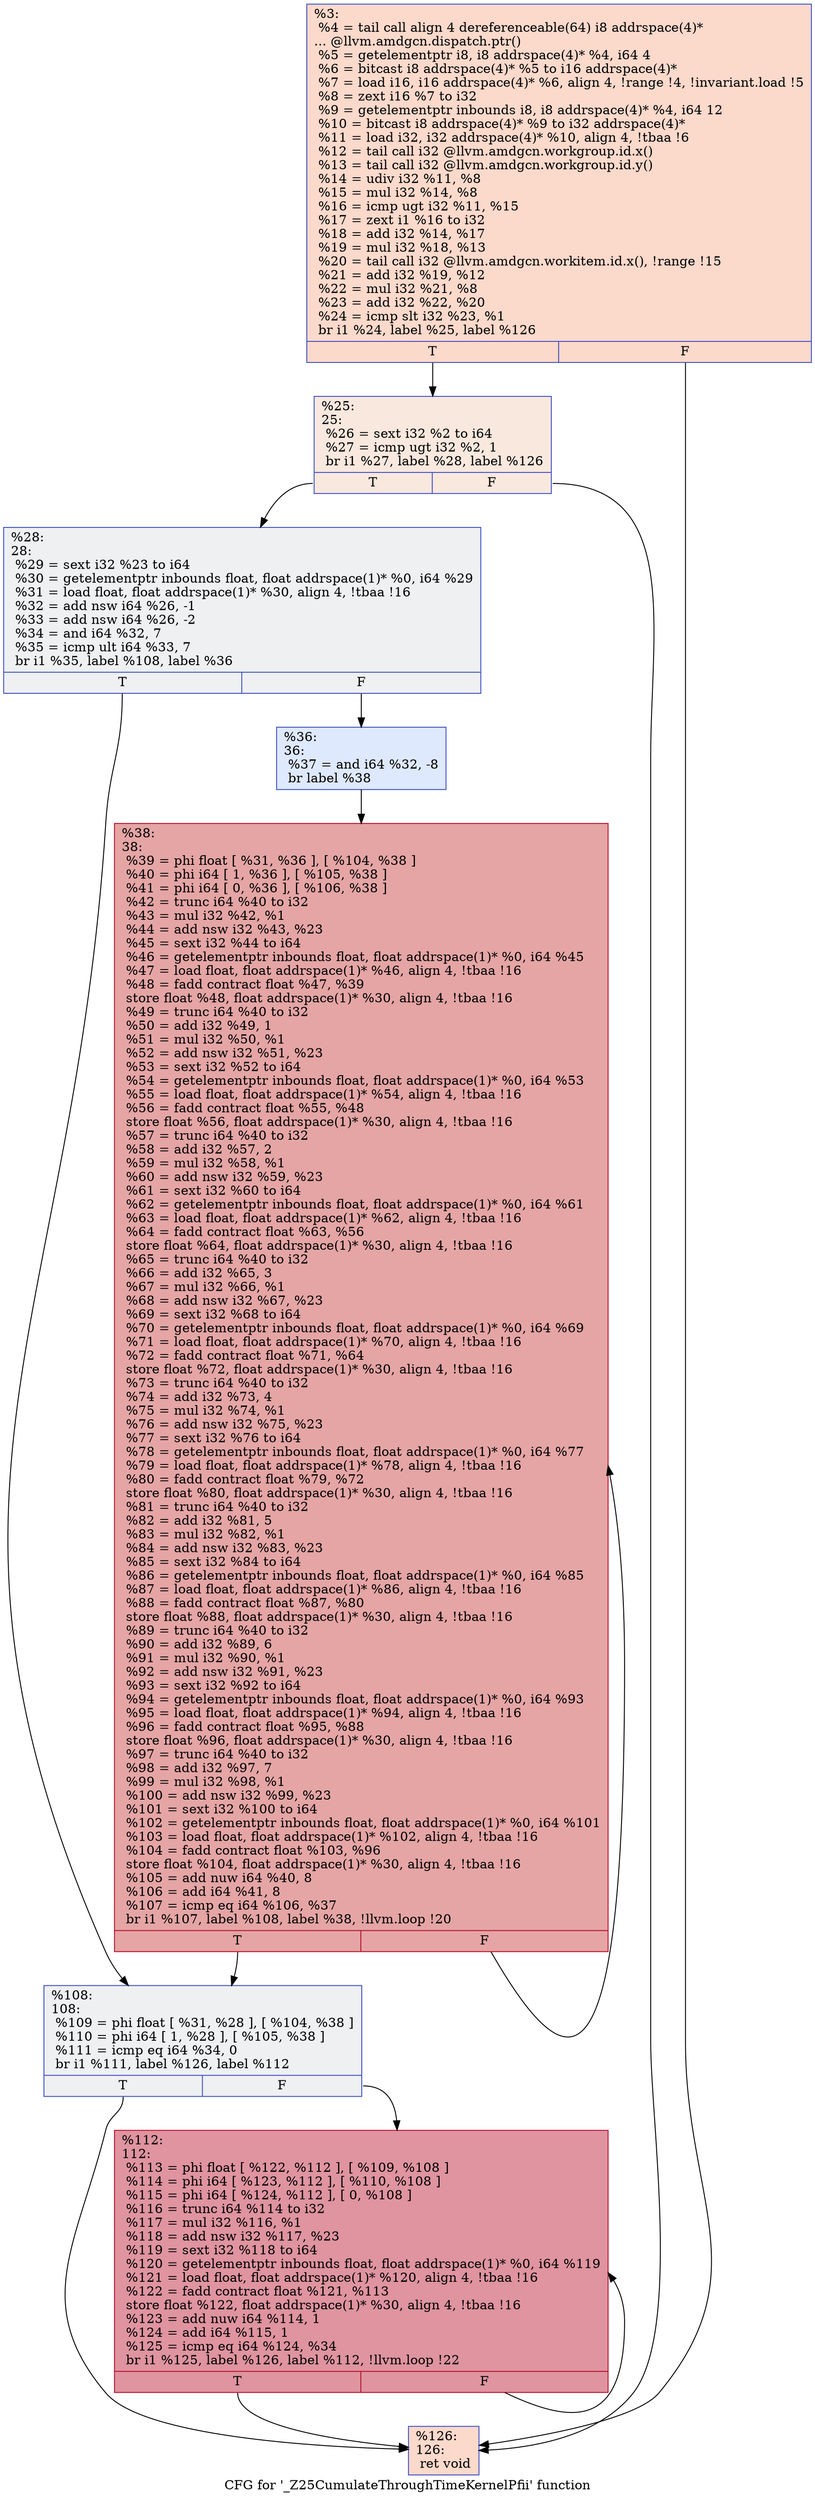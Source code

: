 digraph "CFG for '_Z25CumulateThroughTimeKernelPfii' function" {
	label="CFG for '_Z25CumulateThroughTimeKernelPfii' function";

	Node0x5d51530 [shape=record,color="#3d50c3ff", style=filled, fillcolor="#f7a88970",label="{%3:\l  %4 = tail call align 4 dereferenceable(64) i8 addrspace(4)*\l... @llvm.amdgcn.dispatch.ptr()\l  %5 = getelementptr i8, i8 addrspace(4)* %4, i64 4\l  %6 = bitcast i8 addrspace(4)* %5 to i16 addrspace(4)*\l  %7 = load i16, i16 addrspace(4)* %6, align 4, !range !4, !invariant.load !5\l  %8 = zext i16 %7 to i32\l  %9 = getelementptr inbounds i8, i8 addrspace(4)* %4, i64 12\l  %10 = bitcast i8 addrspace(4)* %9 to i32 addrspace(4)*\l  %11 = load i32, i32 addrspace(4)* %10, align 4, !tbaa !6\l  %12 = tail call i32 @llvm.amdgcn.workgroup.id.x()\l  %13 = tail call i32 @llvm.amdgcn.workgroup.id.y()\l  %14 = udiv i32 %11, %8\l  %15 = mul i32 %14, %8\l  %16 = icmp ugt i32 %11, %15\l  %17 = zext i1 %16 to i32\l  %18 = add i32 %14, %17\l  %19 = mul i32 %18, %13\l  %20 = tail call i32 @llvm.amdgcn.workitem.id.x(), !range !15\l  %21 = add i32 %19, %12\l  %22 = mul i32 %21, %8\l  %23 = add i32 %22, %20\l  %24 = icmp slt i32 %23, %1\l  br i1 %24, label %25, label %126\l|{<s0>T|<s1>F}}"];
	Node0x5d51530:s0 -> Node0x5d53de0;
	Node0x5d51530:s1 -> Node0x5d53e70;
	Node0x5d53de0 [shape=record,color="#3d50c3ff", style=filled, fillcolor="#f2cab570",label="{%25:\l25:                                               \l  %26 = sext i32 %2 to i64\l  %27 = icmp ugt i32 %2, 1\l  br i1 %27, label %28, label %126\l|{<s0>T|<s1>F}}"];
	Node0x5d53de0:s0 -> Node0x5d540b0;
	Node0x5d53de0:s1 -> Node0x5d53e70;
	Node0x5d540b0 [shape=record,color="#3d50c3ff", style=filled, fillcolor="#d9dce170",label="{%28:\l28:                                               \l  %29 = sext i32 %23 to i64\l  %30 = getelementptr inbounds float, float addrspace(1)* %0, i64 %29\l  %31 = load float, float addrspace(1)* %30, align 4, !tbaa !16\l  %32 = add nsw i64 %26, -1\l  %33 = add nsw i64 %26, -2\l  %34 = and i64 %32, 7\l  %35 = icmp ult i64 %33, 7\l  br i1 %35, label %108, label %36\l|{<s0>T|<s1>F}}"];
	Node0x5d540b0:s0 -> Node0x5d54820;
	Node0x5d540b0:s1 -> Node0x5d548b0;
	Node0x5d548b0 [shape=record,color="#3d50c3ff", style=filled, fillcolor="#b5cdfa70",label="{%36:\l36:                                               \l  %37 = and i64 %32, -8\l  br label %38\l}"];
	Node0x5d548b0 -> Node0x5d54ab0;
	Node0x5d54ab0 [shape=record,color="#b70d28ff", style=filled, fillcolor="#c5333470",label="{%38:\l38:                                               \l  %39 = phi float [ %31, %36 ], [ %104, %38 ]\l  %40 = phi i64 [ 1, %36 ], [ %105, %38 ]\l  %41 = phi i64 [ 0, %36 ], [ %106, %38 ]\l  %42 = trunc i64 %40 to i32\l  %43 = mul i32 %42, %1\l  %44 = add nsw i32 %43, %23\l  %45 = sext i32 %44 to i64\l  %46 = getelementptr inbounds float, float addrspace(1)* %0, i64 %45\l  %47 = load float, float addrspace(1)* %46, align 4, !tbaa !16\l  %48 = fadd contract float %47, %39\l  store float %48, float addrspace(1)* %30, align 4, !tbaa !16\l  %49 = trunc i64 %40 to i32\l  %50 = add i32 %49, 1\l  %51 = mul i32 %50, %1\l  %52 = add nsw i32 %51, %23\l  %53 = sext i32 %52 to i64\l  %54 = getelementptr inbounds float, float addrspace(1)* %0, i64 %53\l  %55 = load float, float addrspace(1)* %54, align 4, !tbaa !16\l  %56 = fadd contract float %55, %48\l  store float %56, float addrspace(1)* %30, align 4, !tbaa !16\l  %57 = trunc i64 %40 to i32\l  %58 = add i32 %57, 2\l  %59 = mul i32 %58, %1\l  %60 = add nsw i32 %59, %23\l  %61 = sext i32 %60 to i64\l  %62 = getelementptr inbounds float, float addrspace(1)* %0, i64 %61\l  %63 = load float, float addrspace(1)* %62, align 4, !tbaa !16\l  %64 = fadd contract float %63, %56\l  store float %64, float addrspace(1)* %30, align 4, !tbaa !16\l  %65 = trunc i64 %40 to i32\l  %66 = add i32 %65, 3\l  %67 = mul i32 %66, %1\l  %68 = add nsw i32 %67, %23\l  %69 = sext i32 %68 to i64\l  %70 = getelementptr inbounds float, float addrspace(1)* %0, i64 %69\l  %71 = load float, float addrspace(1)* %70, align 4, !tbaa !16\l  %72 = fadd contract float %71, %64\l  store float %72, float addrspace(1)* %30, align 4, !tbaa !16\l  %73 = trunc i64 %40 to i32\l  %74 = add i32 %73, 4\l  %75 = mul i32 %74, %1\l  %76 = add nsw i32 %75, %23\l  %77 = sext i32 %76 to i64\l  %78 = getelementptr inbounds float, float addrspace(1)* %0, i64 %77\l  %79 = load float, float addrspace(1)* %78, align 4, !tbaa !16\l  %80 = fadd contract float %79, %72\l  store float %80, float addrspace(1)* %30, align 4, !tbaa !16\l  %81 = trunc i64 %40 to i32\l  %82 = add i32 %81, 5\l  %83 = mul i32 %82, %1\l  %84 = add nsw i32 %83, %23\l  %85 = sext i32 %84 to i64\l  %86 = getelementptr inbounds float, float addrspace(1)* %0, i64 %85\l  %87 = load float, float addrspace(1)* %86, align 4, !tbaa !16\l  %88 = fadd contract float %87, %80\l  store float %88, float addrspace(1)* %30, align 4, !tbaa !16\l  %89 = trunc i64 %40 to i32\l  %90 = add i32 %89, 6\l  %91 = mul i32 %90, %1\l  %92 = add nsw i32 %91, %23\l  %93 = sext i32 %92 to i64\l  %94 = getelementptr inbounds float, float addrspace(1)* %0, i64 %93\l  %95 = load float, float addrspace(1)* %94, align 4, !tbaa !16\l  %96 = fadd contract float %95, %88\l  store float %96, float addrspace(1)* %30, align 4, !tbaa !16\l  %97 = trunc i64 %40 to i32\l  %98 = add i32 %97, 7\l  %99 = mul i32 %98, %1\l  %100 = add nsw i32 %99, %23\l  %101 = sext i32 %100 to i64\l  %102 = getelementptr inbounds float, float addrspace(1)* %0, i64 %101\l  %103 = load float, float addrspace(1)* %102, align 4, !tbaa !16\l  %104 = fadd contract float %103, %96\l  store float %104, float addrspace(1)* %30, align 4, !tbaa !16\l  %105 = add nuw i64 %40, 8\l  %106 = add i64 %41, 8\l  %107 = icmp eq i64 %106, %37\l  br i1 %107, label %108, label %38, !llvm.loop !20\l|{<s0>T|<s1>F}}"];
	Node0x5d54ab0:s0 -> Node0x5d54820;
	Node0x5d54ab0:s1 -> Node0x5d54ab0;
	Node0x5d54820 [shape=record,color="#3d50c3ff", style=filled, fillcolor="#d9dce170",label="{%108:\l108:                                              \l  %109 = phi float [ %31, %28 ], [ %104, %38 ]\l  %110 = phi i64 [ 1, %28 ], [ %105, %38 ]\l  %111 = icmp eq i64 %34, 0\l  br i1 %111, label %126, label %112\l|{<s0>T|<s1>F}}"];
	Node0x5d54820:s0 -> Node0x5d53e70;
	Node0x5d54820:s1 -> Node0x5d582a0;
	Node0x5d582a0 [shape=record,color="#b70d28ff", style=filled, fillcolor="#b70d2870",label="{%112:\l112:                                              \l  %113 = phi float [ %122, %112 ], [ %109, %108 ]\l  %114 = phi i64 [ %123, %112 ], [ %110, %108 ]\l  %115 = phi i64 [ %124, %112 ], [ 0, %108 ]\l  %116 = trunc i64 %114 to i32\l  %117 = mul i32 %116, %1\l  %118 = add nsw i32 %117, %23\l  %119 = sext i32 %118 to i64\l  %120 = getelementptr inbounds float, float addrspace(1)* %0, i64 %119\l  %121 = load float, float addrspace(1)* %120, align 4, !tbaa !16\l  %122 = fadd contract float %121, %113\l  store float %122, float addrspace(1)* %30, align 4, !tbaa !16\l  %123 = add nuw i64 %114, 1\l  %124 = add i64 %115, 1\l  %125 = icmp eq i64 %124, %34\l  br i1 %125, label %126, label %112, !llvm.loop !22\l|{<s0>T|<s1>F}}"];
	Node0x5d582a0:s0 -> Node0x5d53e70;
	Node0x5d582a0:s1 -> Node0x5d582a0;
	Node0x5d53e70 [shape=record,color="#3d50c3ff", style=filled, fillcolor="#f7a88970",label="{%126:\l126:                                              \l  ret void\l}"];
}

